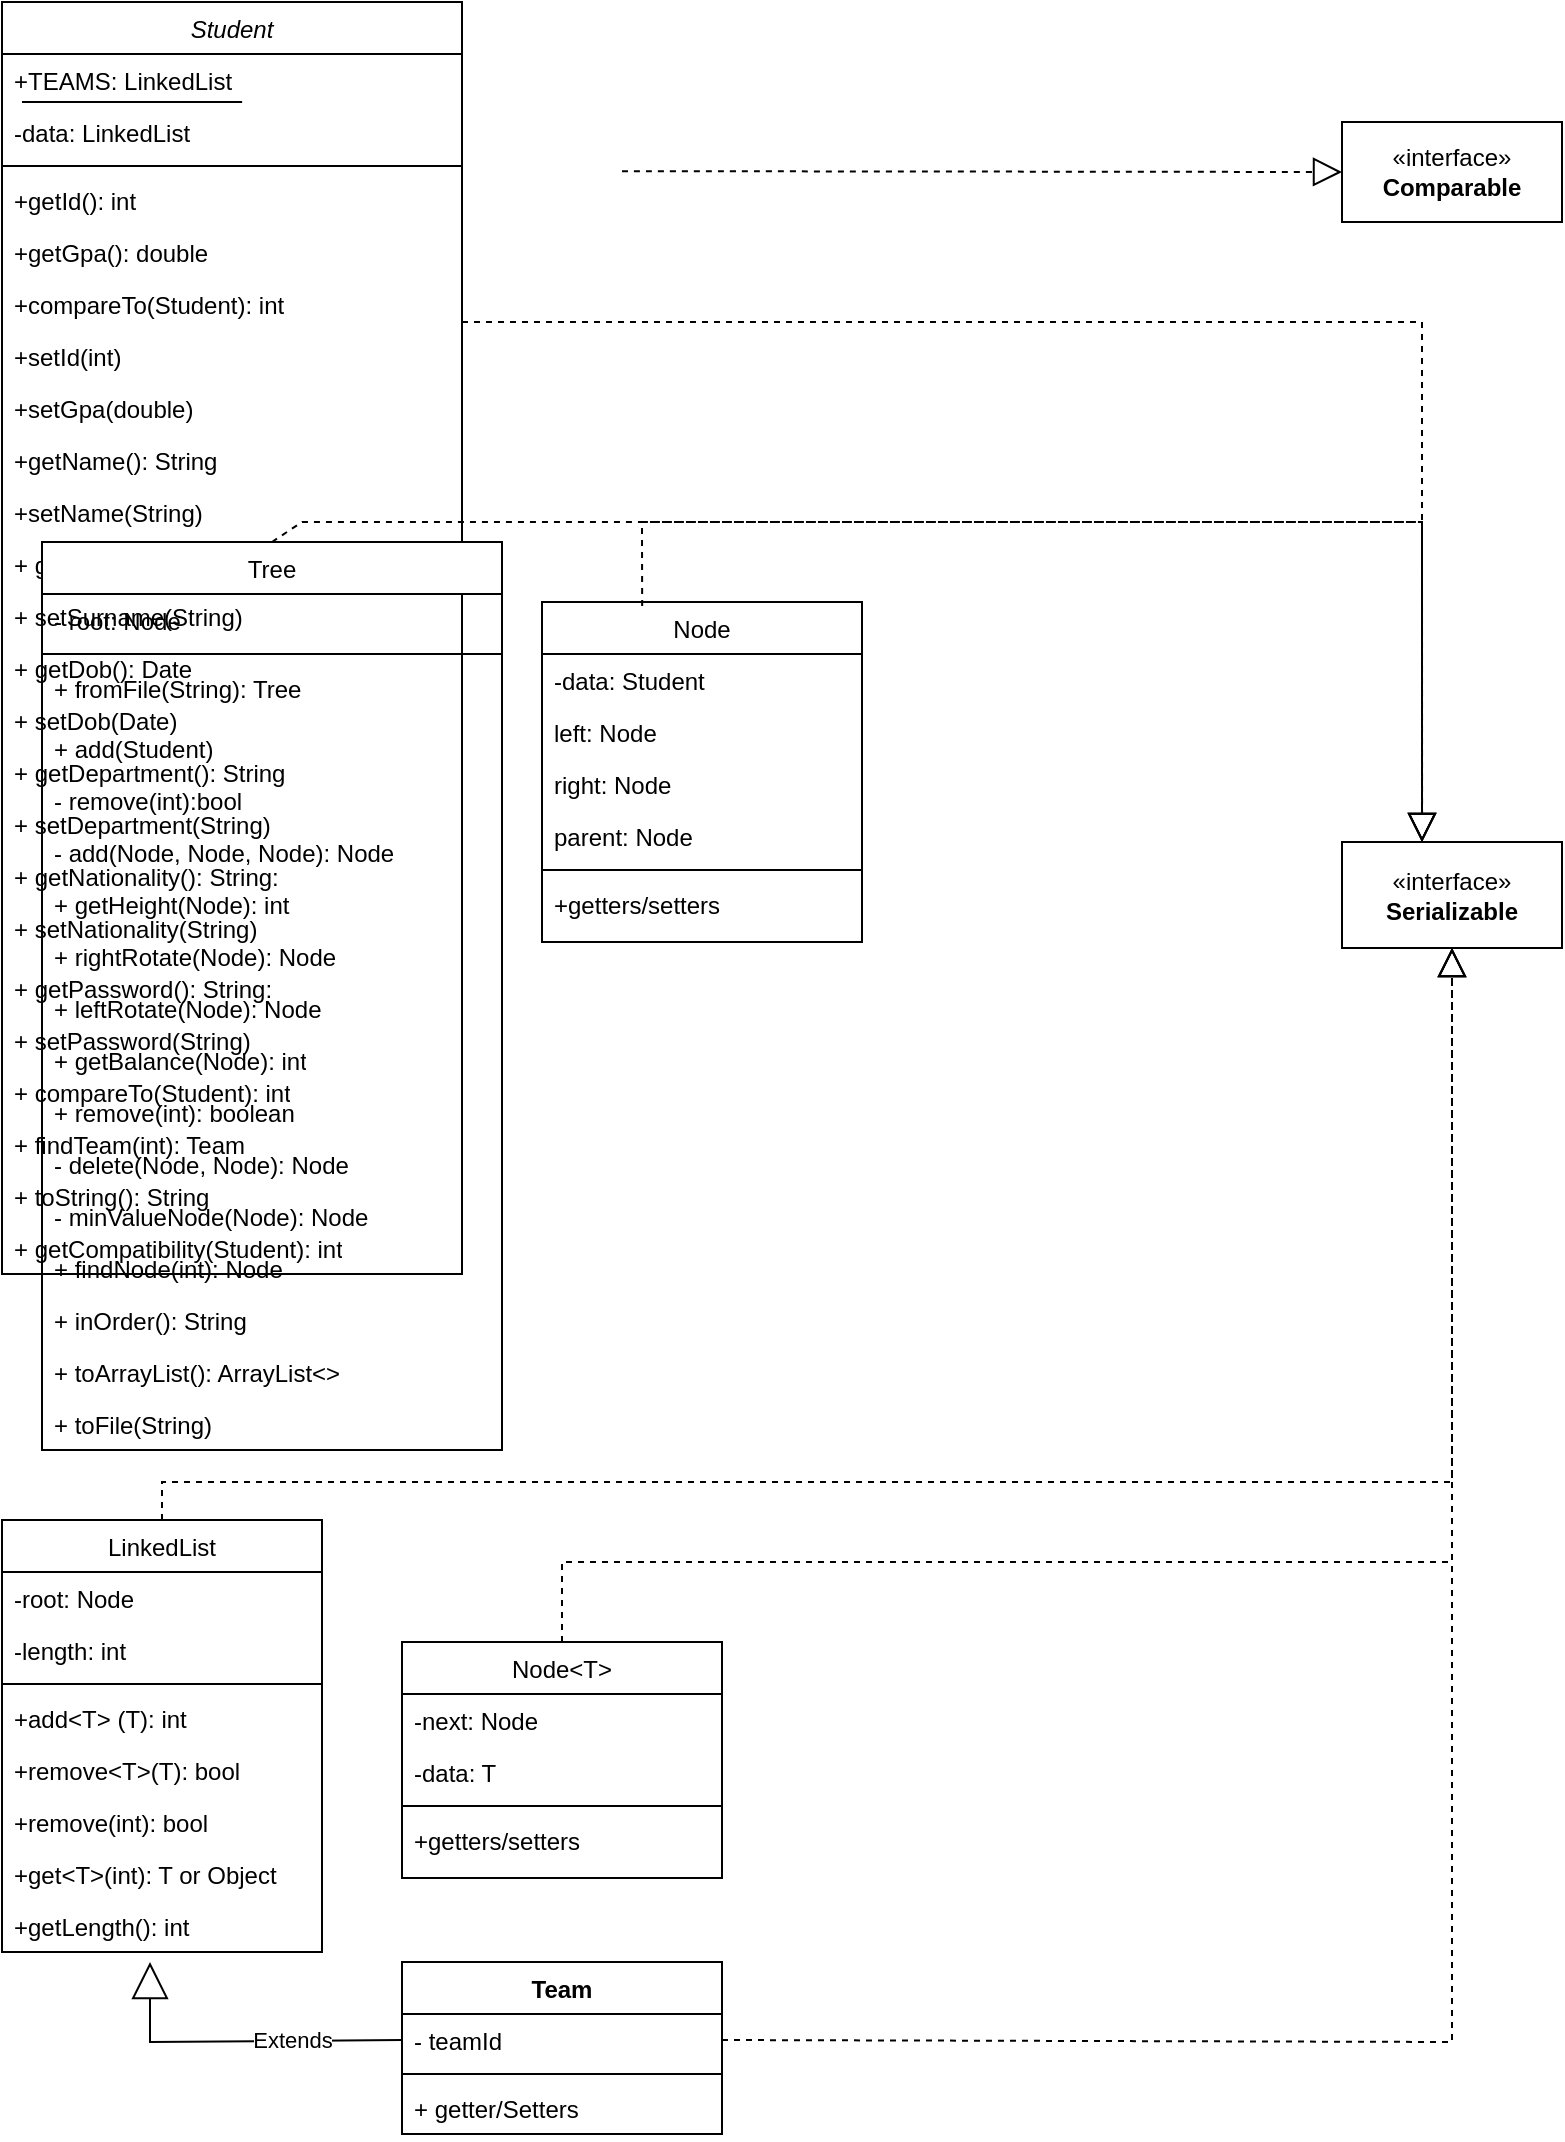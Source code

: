 <mxfile version="24.4.0" type="github">
  <diagram id="C5RBs43oDa-KdzZeNtuy" name="Page-1">
    <mxGraphModel dx="1018" dy="557" grid="1" gridSize="10" guides="1" tooltips="1" connect="1" arrows="1" fold="1" page="1" pageScale="1" pageWidth="827" pageHeight="1169" math="0" shadow="0">
      <root>
        <mxCell id="WIyWlLk6GJQsqaUBKTNV-0" />
        <mxCell id="WIyWlLk6GJQsqaUBKTNV-1" parent="WIyWlLk6GJQsqaUBKTNV-0" />
        <mxCell id="zkfFHV4jXpPFQw0GAbJ--0" value="Student&#xa;" style="swimlane;fontStyle=2;align=center;verticalAlign=top;childLayout=stackLayout;horizontal=1;startSize=26;horizontalStack=0;resizeParent=1;resizeLast=0;collapsible=1;marginBottom=0;rounded=0;shadow=0;strokeWidth=1;" parent="WIyWlLk6GJQsqaUBKTNV-1" vertex="1">
          <mxGeometry x="10" y="100" width="230" height="636" as="geometry">
            <mxRectangle x="230" y="140" width="160" height="26" as="alternateBounds" />
          </mxGeometry>
        </mxCell>
        <mxCell id="zkfFHV4jXpPFQw0GAbJ--1" value="+TEAMS: LinkedList" style="text;align=left;verticalAlign=top;spacingLeft=4;spacingRight=4;overflow=hidden;rotatable=0;points=[[0,0.5],[1,0.5]];portConstraint=eastwest;" parent="zkfFHV4jXpPFQw0GAbJ--0" vertex="1">
          <mxGeometry y="26" width="230" height="26" as="geometry" />
        </mxCell>
        <mxCell id="B7Aq3vNNmfMdfCVg5kf--0" value="" style="endArrow=none;html=1;rounded=0;fontSize=12;startSize=8;endSize=8;curved=1;entryX=0.522;entryY=0.692;entryDx=0;entryDy=0;entryPerimeter=0;" edge="1" parent="zkfFHV4jXpPFQw0GAbJ--0">
          <mxGeometry width="50" height="50" relative="1" as="geometry">
            <mxPoint x="10" y="50.01" as="sourcePoint" />
            <mxPoint x="120.06" y="50.002" as="targetPoint" />
          </mxGeometry>
        </mxCell>
        <mxCell id="zkfFHV4jXpPFQw0GAbJ--2" value="-data: LinkedList&#xa;" style="text;align=left;verticalAlign=top;spacingLeft=4;spacingRight=4;overflow=hidden;rotatable=0;points=[[0,0.5],[1,0.5]];portConstraint=eastwest;rounded=0;shadow=0;html=0;" parent="zkfFHV4jXpPFQw0GAbJ--0" vertex="1">
          <mxGeometry y="52" width="230" height="26" as="geometry" />
        </mxCell>
        <mxCell id="zkfFHV4jXpPFQw0GAbJ--4" value="" style="line;html=1;strokeWidth=1;align=left;verticalAlign=middle;spacingTop=-1;spacingLeft=3;spacingRight=3;rotatable=0;labelPosition=right;points=[];portConstraint=eastwest;" parent="zkfFHV4jXpPFQw0GAbJ--0" vertex="1">
          <mxGeometry y="78" width="230" height="8" as="geometry" />
        </mxCell>
        <mxCell id="l2o4ZVIQaIAV5C373iVh-1" value="+getId(): int&#xa;&#xa;" style="text;align=left;verticalAlign=top;spacingLeft=4;spacingRight=4;overflow=hidden;rotatable=0;points=[[0,0.5],[1,0.5]];portConstraint=eastwest;" parent="zkfFHV4jXpPFQw0GAbJ--0" vertex="1">
          <mxGeometry y="86" width="230" height="26" as="geometry" />
        </mxCell>
        <mxCell id="zkfFHV4jXpPFQw0GAbJ--5" value="+getGpa(): double&#xa;" style="text;align=left;verticalAlign=top;spacingLeft=4;spacingRight=4;overflow=hidden;rotatable=0;points=[[0,0.5],[1,0.5]];portConstraint=eastwest;" parent="zkfFHV4jXpPFQw0GAbJ--0" vertex="1">
          <mxGeometry y="112" width="230" height="26" as="geometry" />
        </mxCell>
        <mxCell id="l2o4ZVIQaIAV5C373iVh-3" value="+compareTo(Student): int&#xa;" style="text;align=left;verticalAlign=top;spacingLeft=4;spacingRight=4;overflow=hidden;rotatable=0;points=[[0,0.5],[1,0.5]];portConstraint=eastwest;" parent="zkfFHV4jXpPFQw0GAbJ--0" vertex="1">
          <mxGeometry y="138" width="230" height="26" as="geometry" />
        </mxCell>
        <mxCell id="B7Aq3vNNmfMdfCVg5kf--3" value="+setId(int)" style="text;align=left;verticalAlign=top;spacingLeft=4;spacingRight=4;overflow=hidden;rotatable=0;points=[[0,0.5],[1,0.5]];portConstraint=eastwest;" vertex="1" parent="zkfFHV4jXpPFQw0GAbJ--0">
          <mxGeometry y="164" width="230" height="26" as="geometry" />
        </mxCell>
        <mxCell id="B7Aq3vNNmfMdfCVg5kf--4" value="+setGpa(double) " style="text;align=left;verticalAlign=top;spacingLeft=4;spacingRight=4;overflow=hidden;rotatable=0;points=[[0,0.5],[1,0.5]];portConstraint=eastwest;" vertex="1" parent="zkfFHV4jXpPFQw0GAbJ--0">
          <mxGeometry y="190" width="230" height="26" as="geometry" />
        </mxCell>
        <mxCell id="B7Aq3vNNmfMdfCVg5kf--5" value="+getName(): String " style="text;align=left;verticalAlign=top;spacingLeft=4;spacingRight=4;overflow=hidden;rotatable=0;points=[[0,0.5],[1,0.5]];portConstraint=eastwest;" vertex="1" parent="zkfFHV4jXpPFQw0GAbJ--0">
          <mxGeometry y="216" width="230" height="26" as="geometry" />
        </mxCell>
        <mxCell id="B7Aq3vNNmfMdfCVg5kf--6" value="+setName(String)" style="text;strokeColor=none;fillColor=none;align=left;verticalAlign=top;spacingLeft=4;spacingRight=4;overflow=hidden;rotatable=0;points=[[0,0.5],[1,0.5]];portConstraint=eastwest;whiteSpace=wrap;html=1;" vertex="1" parent="zkfFHV4jXpPFQw0GAbJ--0">
          <mxGeometry y="242" width="230" height="26" as="geometry" />
        </mxCell>
        <mxCell id="B7Aq3vNNmfMdfCVg5kf--7" value="+ getSurname(): String" style="text;strokeColor=none;fillColor=none;align=left;verticalAlign=top;spacingLeft=4;spacingRight=4;overflow=hidden;rotatable=0;points=[[0,0.5],[1,0.5]];portConstraint=eastwest;whiteSpace=wrap;html=1;" vertex="1" parent="zkfFHV4jXpPFQw0GAbJ--0">
          <mxGeometry y="268" width="230" height="26" as="geometry" />
        </mxCell>
        <mxCell id="B7Aq3vNNmfMdfCVg5kf--8" value="+ setSurname(String)" style="text;strokeColor=none;fillColor=none;align=left;verticalAlign=top;spacingLeft=4;spacingRight=4;overflow=hidden;rotatable=0;points=[[0,0.5],[1,0.5]];portConstraint=eastwest;whiteSpace=wrap;html=1;" vertex="1" parent="zkfFHV4jXpPFQw0GAbJ--0">
          <mxGeometry y="294" width="230" height="26" as="geometry" />
        </mxCell>
        <mxCell id="B7Aq3vNNmfMdfCVg5kf--9" value="+ getDob(): Date" style="text;strokeColor=none;fillColor=none;align=left;verticalAlign=top;spacingLeft=4;spacingRight=4;overflow=hidden;rotatable=0;points=[[0,0.5],[1,0.5]];portConstraint=eastwest;whiteSpace=wrap;html=1;" vertex="1" parent="zkfFHV4jXpPFQw0GAbJ--0">
          <mxGeometry y="320" width="230" height="26" as="geometry" />
        </mxCell>
        <mxCell id="B7Aq3vNNmfMdfCVg5kf--10" value="+ setDob(Date)" style="text;strokeColor=none;fillColor=none;align=left;verticalAlign=top;spacingLeft=4;spacingRight=4;overflow=hidden;rotatable=0;points=[[0,0.5],[1,0.5]];portConstraint=eastwest;whiteSpace=wrap;html=1;" vertex="1" parent="zkfFHV4jXpPFQw0GAbJ--0">
          <mxGeometry y="346" width="230" height="26" as="geometry" />
        </mxCell>
        <mxCell id="B7Aq3vNNmfMdfCVg5kf--11" value="+ getDepartment(): String&lt;div&gt;&lt;br&gt;&lt;/div&gt;" style="text;strokeColor=none;fillColor=none;align=left;verticalAlign=top;spacingLeft=4;spacingRight=4;overflow=hidden;rotatable=0;points=[[0,0.5],[1,0.5]];portConstraint=eastwest;whiteSpace=wrap;html=1;" vertex="1" parent="zkfFHV4jXpPFQw0GAbJ--0">
          <mxGeometry y="372" width="230" height="26" as="geometry" />
        </mxCell>
        <mxCell id="B7Aq3vNNmfMdfCVg5kf--13" value="+ setDepartment(String)" style="text;strokeColor=none;fillColor=none;align=left;verticalAlign=top;spacingLeft=4;spacingRight=4;overflow=hidden;rotatable=0;points=[[0,0.5],[1,0.5]];portConstraint=eastwest;whiteSpace=wrap;html=1;" vertex="1" parent="zkfFHV4jXpPFQw0GAbJ--0">
          <mxGeometry y="398" width="230" height="26" as="geometry" />
        </mxCell>
        <mxCell id="B7Aq3vNNmfMdfCVg5kf--12" value="+ getNationality(): String:" style="text;strokeColor=none;fillColor=none;align=left;verticalAlign=top;spacingLeft=4;spacingRight=4;overflow=hidden;rotatable=0;points=[[0,0.5],[1,0.5]];portConstraint=eastwest;whiteSpace=wrap;html=1;" vertex="1" parent="zkfFHV4jXpPFQw0GAbJ--0">
          <mxGeometry y="424" width="230" height="26" as="geometry" />
        </mxCell>
        <mxCell id="B7Aq3vNNmfMdfCVg5kf--15" value="+ setNationality(String)" style="text;strokeColor=none;fillColor=none;align=left;verticalAlign=top;spacingLeft=4;spacingRight=4;overflow=hidden;rotatable=0;points=[[0,0.5],[1,0.5]];portConstraint=eastwest;whiteSpace=wrap;html=1;" vertex="1" parent="zkfFHV4jXpPFQw0GAbJ--0">
          <mxGeometry y="450" width="230" height="30" as="geometry" />
        </mxCell>
        <mxCell id="B7Aq3vNNmfMdfCVg5kf--23" value="+ getPassword(): String:" style="text;strokeColor=none;fillColor=none;align=left;verticalAlign=top;spacingLeft=4;spacingRight=4;overflow=hidden;rotatable=0;points=[[0,0.5],[1,0.5]];portConstraint=eastwest;whiteSpace=wrap;html=1;" vertex="1" parent="zkfFHV4jXpPFQw0GAbJ--0">
          <mxGeometry y="480" width="230" height="26" as="geometry" />
        </mxCell>
        <mxCell id="B7Aq3vNNmfMdfCVg5kf--22" value="+ setPassword(String)" style="text;strokeColor=none;fillColor=none;align=left;verticalAlign=top;spacingLeft=4;spacingRight=4;overflow=hidden;rotatable=0;points=[[0,0.5],[1,0.5]];portConstraint=eastwest;whiteSpace=wrap;html=1;" vertex="1" parent="zkfFHV4jXpPFQw0GAbJ--0">
          <mxGeometry y="506" width="230" height="26" as="geometry" />
        </mxCell>
        <mxCell id="B7Aq3vNNmfMdfCVg5kf--24" value="+ compareTo(Student): int" style="text;strokeColor=none;fillColor=none;align=left;verticalAlign=top;spacingLeft=4;spacingRight=4;overflow=hidden;rotatable=0;points=[[0,0.5],[1,0.5]];portConstraint=eastwest;whiteSpace=wrap;html=1;" vertex="1" parent="zkfFHV4jXpPFQw0GAbJ--0">
          <mxGeometry y="532" width="230" height="26" as="geometry" />
        </mxCell>
        <mxCell id="B7Aq3vNNmfMdfCVg5kf--25" value="+ findTeam(int): Team" style="text;strokeColor=none;fillColor=none;align=left;verticalAlign=top;spacingLeft=4;spacingRight=4;overflow=hidden;rotatable=0;points=[[0,0.5],[1,0.5]];portConstraint=eastwest;whiteSpace=wrap;html=1;" vertex="1" parent="zkfFHV4jXpPFQw0GAbJ--0">
          <mxGeometry y="558" width="230" height="26" as="geometry" />
        </mxCell>
        <mxCell id="B7Aq3vNNmfMdfCVg5kf--26" value="+ toString(): String" style="text;strokeColor=none;fillColor=none;align=left;verticalAlign=top;spacingLeft=4;spacingRight=4;overflow=hidden;rotatable=0;points=[[0,0.5],[1,0.5]];portConstraint=eastwest;whiteSpace=wrap;html=1;" vertex="1" parent="zkfFHV4jXpPFQw0GAbJ--0">
          <mxGeometry y="584" width="230" height="26" as="geometry" />
        </mxCell>
        <mxCell id="B7Aq3vNNmfMdfCVg5kf--27" value="+ getCompatibility(Student): int" style="text;strokeColor=none;fillColor=none;align=left;verticalAlign=top;spacingLeft=4;spacingRight=4;overflow=hidden;rotatable=0;points=[[0,0.5],[1,0.5]];portConstraint=eastwest;whiteSpace=wrap;html=1;" vertex="1" parent="zkfFHV4jXpPFQw0GAbJ--0">
          <mxGeometry y="610" width="230" height="26" as="geometry" />
        </mxCell>
        <mxCell id="zkfFHV4jXpPFQw0GAbJ--6" value="LinkedList" style="swimlane;fontStyle=0;align=center;verticalAlign=top;childLayout=stackLayout;horizontal=1;startSize=26;horizontalStack=0;resizeParent=1;resizeLast=0;collapsible=1;marginBottom=0;rounded=0;shadow=0;strokeWidth=1;" parent="WIyWlLk6GJQsqaUBKTNV-1" vertex="1">
          <mxGeometry x="10" y="859" width="160" height="216" as="geometry">
            <mxRectangle x="130" y="380" width="160" height="26" as="alternateBounds" />
          </mxGeometry>
        </mxCell>
        <mxCell id="zkfFHV4jXpPFQw0GAbJ--7" value="-root: Node" style="text;align=left;verticalAlign=top;spacingLeft=4;spacingRight=4;overflow=hidden;rotatable=0;points=[[0,0.5],[1,0.5]];portConstraint=eastwest;" parent="zkfFHV4jXpPFQw0GAbJ--6" vertex="1">
          <mxGeometry y="26" width="160" height="26" as="geometry" />
        </mxCell>
        <mxCell id="zkfFHV4jXpPFQw0GAbJ--8" value="-length: int" style="text;align=left;verticalAlign=top;spacingLeft=4;spacingRight=4;overflow=hidden;rotatable=0;points=[[0,0.5],[1,0.5]];portConstraint=eastwest;rounded=0;shadow=0;html=0;" parent="zkfFHV4jXpPFQw0GAbJ--6" vertex="1">
          <mxGeometry y="52" width="160" height="26" as="geometry" />
        </mxCell>
        <mxCell id="zkfFHV4jXpPFQw0GAbJ--9" value="" style="line;html=1;strokeWidth=1;align=left;verticalAlign=middle;spacingTop=-1;spacingLeft=3;spacingRight=3;rotatable=0;labelPosition=right;points=[];portConstraint=eastwest;" parent="zkfFHV4jXpPFQw0GAbJ--6" vertex="1">
          <mxGeometry y="78" width="160" height="8" as="geometry" />
        </mxCell>
        <mxCell id="zkfFHV4jXpPFQw0GAbJ--10" value="+add&lt;T&gt; (T): int" style="text;align=left;verticalAlign=top;spacingLeft=4;spacingRight=4;overflow=hidden;rotatable=0;points=[[0,0.5],[1,0.5]];portConstraint=eastwest;fontStyle=0" parent="zkfFHV4jXpPFQw0GAbJ--6" vertex="1">
          <mxGeometry y="86" width="160" height="26" as="geometry" />
        </mxCell>
        <mxCell id="zkfFHV4jXpPFQw0GAbJ--11" value="+remove&lt;T&gt;(T): bool" style="text;align=left;verticalAlign=top;spacingLeft=4;spacingRight=4;overflow=hidden;rotatable=0;points=[[0,0.5],[1,0.5]];portConstraint=eastwest;" parent="zkfFHV4jXpPFQw0GAbJ--6" vertex="1">
          <mxGeometry y="112" width="160" height="26" as="geometry" />
        </mxCell>
        <mxCell id="l2o4ZVIQaIAV5C373iVh-5" value="+remove(int): bool" style="text;align=left;verticalAlign=top;spacingLeft=4;spacingRight=4;overflow=hidden;rotatable=0;points=[[0,0.5],[1,0.5]];portConstraint=eastwest;" parent="zkfFHV4jXpPFQw0GAbJ--6" vertex="1">
          <mxGeometry y="138" width="160" height="26" as="geometry" />
        </mxCell>
        <mxCell id="l2o4ZVIQaIAV5C373iVh-6" value="+get&lt;T&gt;(int): T or Object" style="text;align=left;verticalAlign=top;spacingLeft=4;spacingRight=4;overflow=hidden;rotatable=0;points=[[0,0.5],[1,0.5]];portConstraint=eastwest;" parent="zkfFHV4jXpPFQw0GAbJ--6" vertex="1">
          <mxGeometry y="164" width="160" height="26" as="geometry" />
        </mxCell>
        <mxCell id="l2o4ZVIQaIAV5C373iVh-7" value="+getLength(): int" style="text;align=left;verticalAlign=top;spacingLeft=4;spacingRight=4;overflow=hidden;rotatable=0;points=[[0,0.5],[1,0.5]];portConstraint=eastwest;" parent="zkfFHV4jXpPFQw0GAbJ--6" vertex="1">
          <mxGeometry y="190" width="160" height="26" as="geometry" />
        </mxCell>
        <mxCell id="zkfFHV4jXpPFQw0GAbJ--13" value="Node&lt;T&gt;" style="swimlane;fontStyle=0;align=center;verticalAlign=top;childLayout=stackLayout;horizontal=1;startSize=26;horizontalStack=0;resizeParent=1;resizeLast=0;collapsible=1;marginBottom=0;rounded=0;shadow=0;strokeWidth=1;" parent="WIyWlLk6GJQsqaUBKTNV-1" vertex="1">
          <mxGeometry x="210" y="920" width="160" height="118" as="geometry">
            <mxRectangle x="340" y="380" width="170" height="26" as="alternateBounds" />
          </mxGeometry>
        </mxCell>
        <mxCell id="zkfFHV4jXpPFQw0GAbJ--14" value="-next: Node" style="text;align=left;verticalAlign=top;spacingLeft=4;spacingRight=4;overflow=hidden;rotatable=0;points=[[0,0.5],[1,0.5]];portConstraint=eastwest;" parent="zkfFHV4jXpPFQw0GAbJ--13" vertex="1">
          <mxGeometry y="26" width="160" height="26" as="geometry" />
        </mxCell>
        <mxCell id="l2o4ZVIQaIAV5C373iVh-8" value="-data: T" style="text;align=left;verticalAlign=top;spacingLeft=4;spacingRight=4;overflow=hidden;rotatable=0;points=[[0,0.5],[1,0.5]];portConstraint=eastwest;" parent="zkfFHV4jXpPFQw0GAbJ--13" vertex="1">
          <mxGeometry y="52" width="160" height="26" as="geometry" />
        </mxCell>
        <mxCell id="zkfFHV4jXpPFQw0GAbJ--15" value="" style="line;html=1;strokeWidth=1;align=left;verticalAlign=middle;spacingTop=-1;spacingLeft=3;spacingRight=3;rotatable=0;labelPosition=right;points=[];portConstraint=eastwest;" parent="zkfFHV4jXpPFQw0GAbJ--13" vertex="1">
          <mxGeometry y="78" width="160" height="8" as="geometry" />
        </mxCell>
        <mxCell id="l2o4ZVIQaIAV5C373iVh-9" value="+getters/setters" style="text;align=left;verticalAlign=top;spacingLeft=4;spacingRight=4;overflow=hidden;rotatable=0;points=[[0,0.5],[1,0.5]];portConstraint=eastwest;" parent="zkfFHV4jXpPFQw0GAbJ--13" vertex="1">
          <mxGeometry y="86" width="160" height="32" as="geometry" />
        </mxCell>
        <mxCell id="zkfFHV4jXpPFQw0GAbJ--17" value="Tree" style="swimlane;fontStyle=0;align=center;verticalAlign=top;childLayout=stackLayout;horizontal=1;startSize=26;horizontalStack=0;resizeParent=1;resizeLast=0;collapsible=1;marginBottom=0;rounded=0;shadow=0;strokeWidth=1;" parent="WIyWlLk6GJQsqaUBKTNV-1" vertex="1">
          <mxGeometry x="30" y="370" width="230" height="454" as="geometry">
            <mxRectangle x="550" y="140" width="160" height="26" as="alternateBounds" />
          </mxGeometry>
        </mxCell>
        <mxCell id="zkfFHV4jXpPFQw0GAbJ--18" value="- root: Node" style="text;align=left;verticalAlign=top;spacingLeft=4;spacingRight=4;overflow=hidden;rotatable=0;points=[[0,0.5],[1,0.5]];portConstraint=eastwest;" parent="zkfFHV4jXpPFQw0GAbJ--17" vertex="1">
          <mxGeometry y="26" width="230" height="26" as="geometry" />
        </mxCell>
        <mxCell id="zkfFHV4jXpPFQw0GAbJ--23" value="" style="line;html=1;strokeWidth=1;align=left;verticalAlign=middle;spacingTop=-1;spacingLeft=3;spacingRight=3;rotatable=0;labelPosition=right;points=[];portConstraint=eastwest;" parent="zkfFHV4jXpPFQw0GAbJ--17" vertex="1">
          <mxGeometry y="52" width="230" height="8" as="geometry" />
        </mxCell>
        <mxCell id="L05CHo147DUeDnze22HU-2" value="+ fromFile(String): Tree" style="text;align=left;verticalAlign=top;spacingLeft=4;spacingRight=4;overflow=hidden;rotatable=0;points=[[0,0.5],[1,0.5]];portConstraint=eastwest;" parent="zkfFHV4jXpPFQw0GAbJ--17" vertex="1">
          <mxGeometry y="60" width="230" height="30" as="geometry" />
        </mxCell>
        <mxCell id="zkfFHV4jXpPFQw0GAbJ--24" value="+ add(Student)" style="text;align=left;verticalAlign=top;spacingLeft=4;spacingRight=4;overflow=hidden;rotatable=0;points=[[0,0.5],[1,0.5]];portConstraint=eastwest;" parent="zkfFHV4jXpPFQw0GAbJ--17" vertex="1">
          <mxGeometry y="90" width="230" height="26" as="geometry" />
        </mxCell>
        <mxCell id="l2o4ZVIQaIAV5C373iVh-25" value="- remove(int):bool" style="text;align=left;verticalAlign=top;spacingLeft=4;spacingRight=4;overflow=hidden;rotatable=0;points=[[0,0.5],[1,0.5]];portConstraint=eastwest;" parent="zkfFHV4jXpPFQw0GAbJ--17" vertex="1">
          <mxGeometry y="116" width="230" height="26" as="geometry" />
        </mxCell>
        <mxCell id="B7Aq3vNNmfMdfCVg5kf--28" value="- add(Node, Node, Node): Node" style="text;strokeColor=none;fillColor=none;align=left;verticalAlign=top;spacingLeft=4;spacingRight=4;overflow=hidden;rotatable=0;points=[[0,0.5],[1,0.5]];portConstraint=eastwest;whiteSpace=wrap;html=1;" vertex="1" parent="zkfFHV4jXpPFQw0GAbJ--17">
          <mxGeometry y="142" width="230" height="26" as="geometry" />
        </mxCell>
        <mxCell id="l2o4ZVIQaIAV5C373iVh-24" value="+ getHeight(Node): int" style="text;align=left;verticalAlign=top;spacingLeft=4;spacingRight=4;overflow=hidden;rotatable=0;points=[[0,0.5],[1,0.5]];portConstraint=eastwest;" parent="zkfFHV4jXpPFQw0GAbJ--17" vertex="1">
          <mxGeometry y="168" width="230" height="26" as="geometry" />
        </mxCell>
        <mxCell id="L05CHo147DUeDnze22HU-0" value="+ rightRotate(Node): Node" style="text;align=left;verticalAlign=top;spacingLeft=4;spacingRight=4;overflow=hidden;rotatable=0;points=[[0,0.5],[1,0.5]];portConstraint=eastwest;" parent="zkfFHV4jXpPFQw0GAbJ--17" vertex="1">
          <mxGeometry y="194" width="230" height="26" as="geometry" />
        </mxCell>
        <mxCell id="L05CHo147DUeDnze22HU-1" value="+ leftRotate(Node): Node" style="text;align=left;verticalAlign=top;spacingLeft=4;spacingRight=4;overflow=hidden;rotatable=0;points=[[0,0.5],[1,0.5]];portConstraint=eastwest;" parent="zkfFHV4jXpPFQw0GAbJ--17" vertex="1">
          <mxGeometry y="220" width="230" height="26" as="geometry" />
        </mxCell>
        <mxCell id="B7Aq3vNNmfMdfCVg5kf--29" value="+ getBalance(Node): int" style="text;strokeColor=none;fillColor=none;align=left;verticalAlign=top;spacingLeft=4;spacingRight=4;overflow=hidden;rotatable=0;points=[[0,0.5],[1,0.5]];portConstraint=eastwest;whiteSpace=wrap;html=1;" vertex="1" parent="zkfFHV4jXpPFQw0GAbJ--17">
          <mxGeometry y="246" width="230" height="26" as="geometry" />
        </mxCell>
        <mxCell id="B7Aq3vNNmfMdfCVg5kf--30" value="+ remove(int): boolean" style="text;strokeColor=none;fillColor=none;align=left;verticalAlign=top;spacingLeft=4;spacingRight=4;overflow=hidden;rotatable=0;points=[[0,0.5],[1,0.5]];portConstraint=eastwest;whiteSpace=wrap;html=1;" vertex="1" parent="zkfFHV4jXpPFQw0GAbJ--17">
          <mxGeometry y="272" width="230" height="26" as="geometry" />
        </mxCell>
        <mxCell id="B7Aq3vNNmfMdfCVg5kf--32" value="- delete(Node, Node): Node" style="text;strokeColor=none;fillColor=none;align=left;verticalAlign=top;spacingLeft=4;spacingRight=4;overflow=hidden;rotatable=0;points=[[0,0.5],[1,0.5]];portConstraint=eastwest;whiteSpace=wrap;html=1;" vertex="1" parent="zkfFHV4jXpPFQw0GAbJ--17">
          <mxGeometry y="298" width="230" height="26" as="geometry" />
        </mxCell>
        <mxCell id="B7Aq3vNNmfMdfCVg5kf--33" value="- minValueNode(Node): Node" style="text;strokeColor=none;fillColor=none;align=left;verticalAlign=top;spacingLeft=4;spacingRight=4;overflow=hidden;rotatable=0;points=[[0,0.5],[1,0.5]];portConstraint=eastwest;whiteSpace=wrap;html=1;" vertex="1" parent="zkfFHV4jXpPFQw0GAbJ--17">
          <mxGeometry y="324" width="230" height="26" as="geometry" />
        </mxCell>
        <mxCell id="B7Aq3vNNmfMdfCVg5kf--34" value="+ findNode(int): Node" style="text;strokeColor=none;fillColor=none;align=left;verticalAlign=top;spacingLeft=4;spacingRight=4;overflow=hidden;rotatable=0;points=[[0,0.5],[1,0.5]];portConstraint=eastwest;whiteSpace=wrap;html=1;" vertex="1" parent="zkfFHV4jXpPFQw0GAbJ--17">
          <mxGeometry y="350" width="230" height="26" as="geometry" />
        </mxCell>
        <mxCell id="B7Aq3vNNmfMdfCVg5kf--35" value="+ inOrder(): String" style="text;strokeColor=none;fillColor=none;align=left;verticalAlign=top;spacingLeft=4;spacingRight=4;overflow=hidden;rotatable=0;points=[[0,0.5],[1,0.5]];portConstraint=eastwest;whiteSpace=wrap;html=1;" vertex="1" parent="zkfFHV4jXpPFQw0GAbJ--17">
          <mxGeometry y="376" width="230" height="26" as="geometry" />
        </mxCell>
        <mxCell id="B7Aq3vNNmfMdfCVg5kf--36" value="+ toArrayList(): ArrayList&amp;lt;&amp;gt;" style="text;strokeColor=none;fillColor=none;align=left;verticalAlign=top;spacingLeft=4;spacingRight=4;overflow=hidden;rotatable=0;points=[[0,0.5],[1,0.5]];portConstraint=eastwest;whiteSpace=wrap;html=1;" vertex="1" parent="zkfFHV4jXpPFQw0GAbJ--17">
          <mxGeometry y="402" width="230" height="26" as="geometry" />
        </mxCell>
        <mxCell id="B7Aq3vNNmfMdfCVg5kf--37" value="+ toFile(String)&amp;nbsp;" style="text;strokeColor=none;fillColor=none;align=left;verticalAlign=top;spacingLeft=4;spacingRight=4;overflow=hidden;rotatable=0;points=[[0,0.5],[1,0.5]];portConstraint=eastwest;whiteSpace=wrap;html=1;" vertex="1" parent="zkfFHV4jXpPFQw0GAbJ--17">
          <mxGeometry y="428" width="230" height="26" as="geometry" />
        </mxCell>
        <mxCell id="l2o4ZVIQaIAV5C373iVh-19" value="Node" style="swimlane;fontStyle=0;align=center;verticalAlign=top;childLayout=stackLayout;horizontal=1;startSize=26;horizontalStack=0;resizeParent=1;resizeLast=0;collapsible=1;marginBottom=0;rounded=0;shadow=0;strokeWidth=1;" parent="WIyWlLk6GJQsqaUBKTNV-1" vertex="1">
          <mxGeometry x="280" y="400" width="160" height="170" as="geometry">
            <mxRectangle x="340" y="380" width="170" height="26" as="alternateBounds" />
          </mxGeometry>
        </mxCell>
        <mxCell id="l2o4ZVIQaIAV5C373iVh-21" value="-data: Student" style="text;align=left;verticalAlign=top;spacingLeft=4;spacingRight=4;overflow=hidden;rotatable=0;points=[[0,0.5],[1,0.5]];portConstraint=eastwest;" parent="l2o4ZVIQaIAV5C373iVh-19" vertex="1">
          <mxGeometry y="26" width="160" height="26" as="geometry" />
        </mxCell>
        <mxCell id="l2o4ZVIQaIAV5C373iVh-27" value="left: Node" style="text;align=left;verticalAlign=top;spacingLeft=4;spacingRight=4;overflow=hidden;rotatable=0;points=[[0,0.5],[1,0.5]];portConstraint=eastwest;" parent="l2o4ZVIQaIAV5C373iVh-19" vertex="1">
          <mxGeometry y="52" width="160" height="26" as="geometry" />
        </mxCell>
        <mxCell id="l2o4ZVIQaIAV5C373iVh-28" value="right: Node" style="text;align=left;verticalAlign=top;spacingLeft=4;spacingRight=4;overflow=hidden;rotatable=0;points=[[0,0.5],[1,0.5]];portConstraint=eastwest;" parent="l2o4ZVIQaIAV5C373iVh-19" vertex="1">
          <mxGeometry y="78" width="160" height="26" as="geometry" />
        </mxCell>
        <mxCell id="L05CHo147DUeDnze22HU-3" value="parent: Node" style="text;align=left;verticalAlign=top;spacingLeft=4;spacingRight=4;overflow=hidden;rotatable=0;points=[[0,0.5],[1,0.5]];portConstraint=eastwest;" parent="l2o4ZVIQaIAV5C373iVh-19" vertex="1">
          <mxGeometry y="104" width="160" height="26" as="geometry" />
        </mxCell>
        <mxCell id="l2o4ZVIQaIAV5C373iVh-22" value="" style="line;html=1;strokeWidth=1;align=left;verticalAlign=middle;spacingTop=-1;spacingLeft=3;spacingRight=3;rotatable=0;labelPosition=right;points=[];portConstraint=eastwest;" parent="l2o4ZVIQaIAV5C373iVh-19" vertex="1">
          <mxGeometry y="130" width="160" height="8" as="geometry" />
        </mxCell>
        <mxCell id="l2o4ZVIQaIAV5C373iVh-23" value="+getters/setters" style="text;align=left;verticalAlign=top;spacingLeft=4;spacingRight=4;overflow=hidden;rotatable=0;points=[[0,0.5],[1,0.5]];portConstraint=eastwest;" parent="l2o4ZVIQaIAV5C373iVh-19" vertex="1">
          <mxGeometry y="138" width="160" height="32" as="geometry" />
        </mxCell>
        <mxCell id="l2o4ZVIQaIAV5C373iVh-29" value="«interface»&lt;br&gt;&lt;b&gt;Serializable&lt;br&gt;&lt;/b&gt;" style="html=1;whiteSpace=wrap;" parent="WIyWlLk6GJQsqaUBKTNV-1" vertex="1">
          <mxGeometry x="680" y="520" width="110" height="53" as="geometry" />
        </mxCell>
        <mxCell id="l2o4ZVIQaIAV5C373iVh-30" value="«interface»&lt;br&gt;&lt;b&gt;Comparable&lt;/b&gt;" style="html=1;whiteSpace=wrap;" parent="WIyWlLk6GJQsqaUBKTNV-1" vertex="1">
          <mxGeometry x="680" y="160" width="110" height="50" as="geometry" />
        </mxCell>
        <mxCell id="XyVS3aPnyGAvSj8FvY2V-3" value="" style="endArrow=block;dashed=1;endFill=0;endSize=12;html=1;rounded=0;exitX=1;exitY=0.846;exitDx=0;exitDy=0;exitPerimeter=0;" parent="WIyWlLk6GJQsqaUBKTNV-1" source="l2o4ZVIQaIAV5C373iVh-3" edge="1">
          <mxGeometry width="160" relative="1" as="geometry">
            <mxPoint x="250" y="260" as="sourcePoint" />
            <mxPoint x="720" y="520" as="targetPoint" />
            <Array as="points">
              <mxPoint x="720" y="260" />
            </Array>
          </mxGeometry>
        </mxCell>
        <mxCell id="XyVS3aPnyGAvSj8FvY2V-5" value="" style="endArrow=block;dashed=1;endFill=0;endSize=12;html=1;rounded=0;exitX=0.5;exitY=0;exitDx=0;exitDy=0;entryX=0.5;entryY=1;entryDx=0;entryDy=0;" parent="WIyWlLk6GJQsqaUBKTNV-1" source="zkfFHV4jXpPFQw0GAbJ--6" target="l2o4ZVIQaIAV5C373iVh-29" edge="1">
          <mxGeometry width="160" relative="1" as="geometry">
            <mxPoint x="330" y="380" as="sourcePoint" />
            <mxPoint x="720" y="520" as="targetPoint" />
            <Array as="points">
              <mxPoint x="90" y="840" />
              <mxPoint x="410" y="840" />
              <mxPoint x="560" y="840" />
              <mxPoint x="735" y="840" />
            </Array>
          </mxGeometry>
        </mxCell>
        <mxCell id="XyVS3aPnyGAvSj8FvY2V-6" value="" style="endArrow=block;dashed=1;endFill=0;endSize=12;html=1;rounded=0;exitX=0.5;exitY=0;exitDx=0;exitDy=0;entryX=0.5;entryY=1;entryDx=0;entryDy=0;" parent="WIyWlLk6GJQsqaUBKTNV-1" source="zkfFHV4jXpPFQw0GAbJ--13" target="l2o4ZVIQaIAV5C373iVh-29" edge="1">
          <mxGeometry width="160" relative="1" as="geometry">
            <mxPoint x="450" y="690" as="sourcePoint" />
            <mxPoint x="610" y="690" as="targetPoint" />
            <Array as="points">
              <mxPoint x="290" y="880" />
              <mxPoint x="520" y="880" />
              <mxPoint x="735" y="880" />
            </Array>
          </mxGeometry>
        </mxCell>
        <mxCell id="XyVS3aPnyGAvSj8FvY2V-7" value="" style="endArrow=block;dashed=1;endFill=0;endSize=12;html=1;rounded=0;exitX=0.5;exitY=0;exitDx=0;exitDy=0;" parent="WIyWlLk6GJQsqaUBKTNV-1" source="zkfFHV4jXpPFQw0GAbJ--17" edge="1">
          <mxGeometry width="160" relative="1" as="geometry">
            <mxPoint x="300" y="650" as="sourcePoint" />
            <mxPoint x="720" y="520" as="targetPoint" />
            <Array as="points">
              <mxPoint x="160" y="360" />
              <mxPoint x="720" y="360" />
            </Array>
          </mxGeometry>
        </mxCell>
        <mxCell id="XyVS3aPnyGAvSj8FvY2V-8" value="" style="endArrow=block;dashed=1;endFill=0;endSize=12;html=1;rounded=0;entryX=0.364;entryY=0;entryDx=0;entryDy=0;entryPerimeter=0;exitX=0.313;exitY=0.012;exitDx=0;exitDy=0;exitPerimeter=0;" parent="WIyWlLk6GJQsqaUBKTNV-1" source="l2o4ZVIQaIAV5C373iVh-19" target="l2o4ZVIQaIAV5C373iVh-29" edge="1">
          <mxGeometry width="160" relative="1" as="geometry">
            <mxPoint x="330" y="400" as="sourcePoint" />
            <mxPoint x="720" y="510" as="targetPoint" />
            <Array as="points">
              <mxPoint x="330" y="360" />
              <mxPoint x="530" y="360" />
              <mxPoint x="720" y="360" />
            </Array>
          </mxGeometry>
        </mxCell>
        <mxCell id="OML8tU9iRF0TnM9Vfcfi-0" value="Team" style="swimlane;fontStyle=1;align=center;verticalAlign=top;childLayout=stackLayout;horizontal=1;startSize=26;horizontalStack=0;resizeParent=1;resizeParentMax=0;resizeLast=0;collapsible=1;marginBottom=0;whiteSpace=wrap;html=1;" parent="WIyWlLk6GJQsqaUBKTNV-1" vertex="1">
          <mxGeometry x="210" y="1080" width="160" height="86" as="geometry" />
        </mxCell>
        <mxCell id="OML8tU9iRF0TnM9Vfcfi-1" value="- teamId" style="text;strokeColor=none;fillColor=none;align=left;verticalAlign=top;spacingLeft=4;spacingRight=4;overflow=hidden;rotatable=0;points=[[0,0.5],[1,0.5]];portConstraint=eastwest;whiteSpace=wrap;html=1;" parent="OML8tU9iRF0TnM9Vfcfi-0" vertex="1">
          <mxGeometry y="26" width="160" height="26" as="geometry" />
        </mxCell>
        <mxCell id="OML8tU9iRF0TnM9Vfcfi-2" value="" style="line;strokeWidth=1;fillColor=none;align=left;verticalAlign=middle;spacingTop=-1;spacingLeft=3;spacingRight=3;rotatable=0;labelPosition=right;points=[];portConstraint=eastwest;strokeColor=inherit;" parent="OML8tU9iRF0TnM9Vfcfi-0" vertex="1">
          <mxGeometry y="52" width="160" height="8" as="geometry" />
        </mxCell>
        <mxCell id="OML8tU9iRF0TnM9Vfcfi-3" value="+ getter/Setters" style="text;strokeColor=none;fillColor=none;align=left;verticalAlign=top;spacingLeft=4;spacingRight=4;overflow=hidden;rotatable=0;points=[[0,0.5],[1,0.5]];portConstraint=eastwest;whiteSpace=wrap;html=1;" parent="OML8tU9iRF0TnM9Vfcfi-0" vertex="1">
          <mxGeometry y="60" width="160" height="26" as="geometry" />
        </mxCell>
        <mxCell id="OML8tU9iRF0TnM9Vfcfi-5" value="" style="endArrow=block;dashed=1;endFill=0;endSize=12;html=1;rounded=0;exitX=1;exitY=0.5;exitDx=0;exitDy=0;entryX=0.5;entryY=1;entryDx=0;entryDy=0;" parent="WIyWlLk6GJQsqaUBKTNV-1" source="OML8tU9iRF0TnM9Vfcfi-1" target="l2o4ZVIQaIAV5C373iVh-29" edge="1">
          <mxGeometry width="160" relative="1" as="geometry">
            <mxPoint x="480" y="1050" as="sourcePoint" />
            <mxPoint x="780" y="700" as="targetPoint" />
            <Array as="points">
              <mxPoint x="735" y="1120" />
              <mxPoint x="735" y="720" />
            </Array>
          </mxGeometry>
        </mxCell>
        <mxCell id="OML8tU9iRF0TnM9Vfcfi-7" value="Extends" style="endArrow=block;endSize=16;endFill=0;html=1;rounded=0;exitX=0;exitY=0.5;exitDx=0;exitDy=0;" parent="WIyWlLk6GJQsqaUBKTNV-1" source="OML8tU9iRF0TnM9Vfcfi-1" edge="1">
          <mxGeometry x="-0.33" width="160" relative="1" as="geometry">
            <mxPoint y="1122.57" as="sourcePoint" />
            <mxPoint x="84" y="1080" as="targetPoint" />
            <Array as="points">
              <mxPoint x="84" y="1120" />
            </Array>
            <mxPoint as="offset" />
          </mxGeometry>
        </mxCell>
        <mxCell id="B7Aq3vNNmfMdfCVg5kf--19" value="" style="endArrow=block;dashed=1;endFill=0;endSize=12;html=1;rounded=0;fontSize=12;curved=1;entryX=0;entryY=0.5;entryDx=0;entryDy=0;" edge="1" parent="WIyWlLk6GJQsqaUBKTNV-1" target="l2o4ZVIQaIAV5C373iVh-30">
          <mxGeometry width="160" relative="1" as="geometry">
            <mxPoint x="320" y="184.58" as="sourcePoint" />
            <mxPoint x="480" y="184.58" as="targetPoint" />
          </mxGeometry>
        </mxCell>
      </root>
    </mxGraphModel>
  </diagram>
</mxfile>
